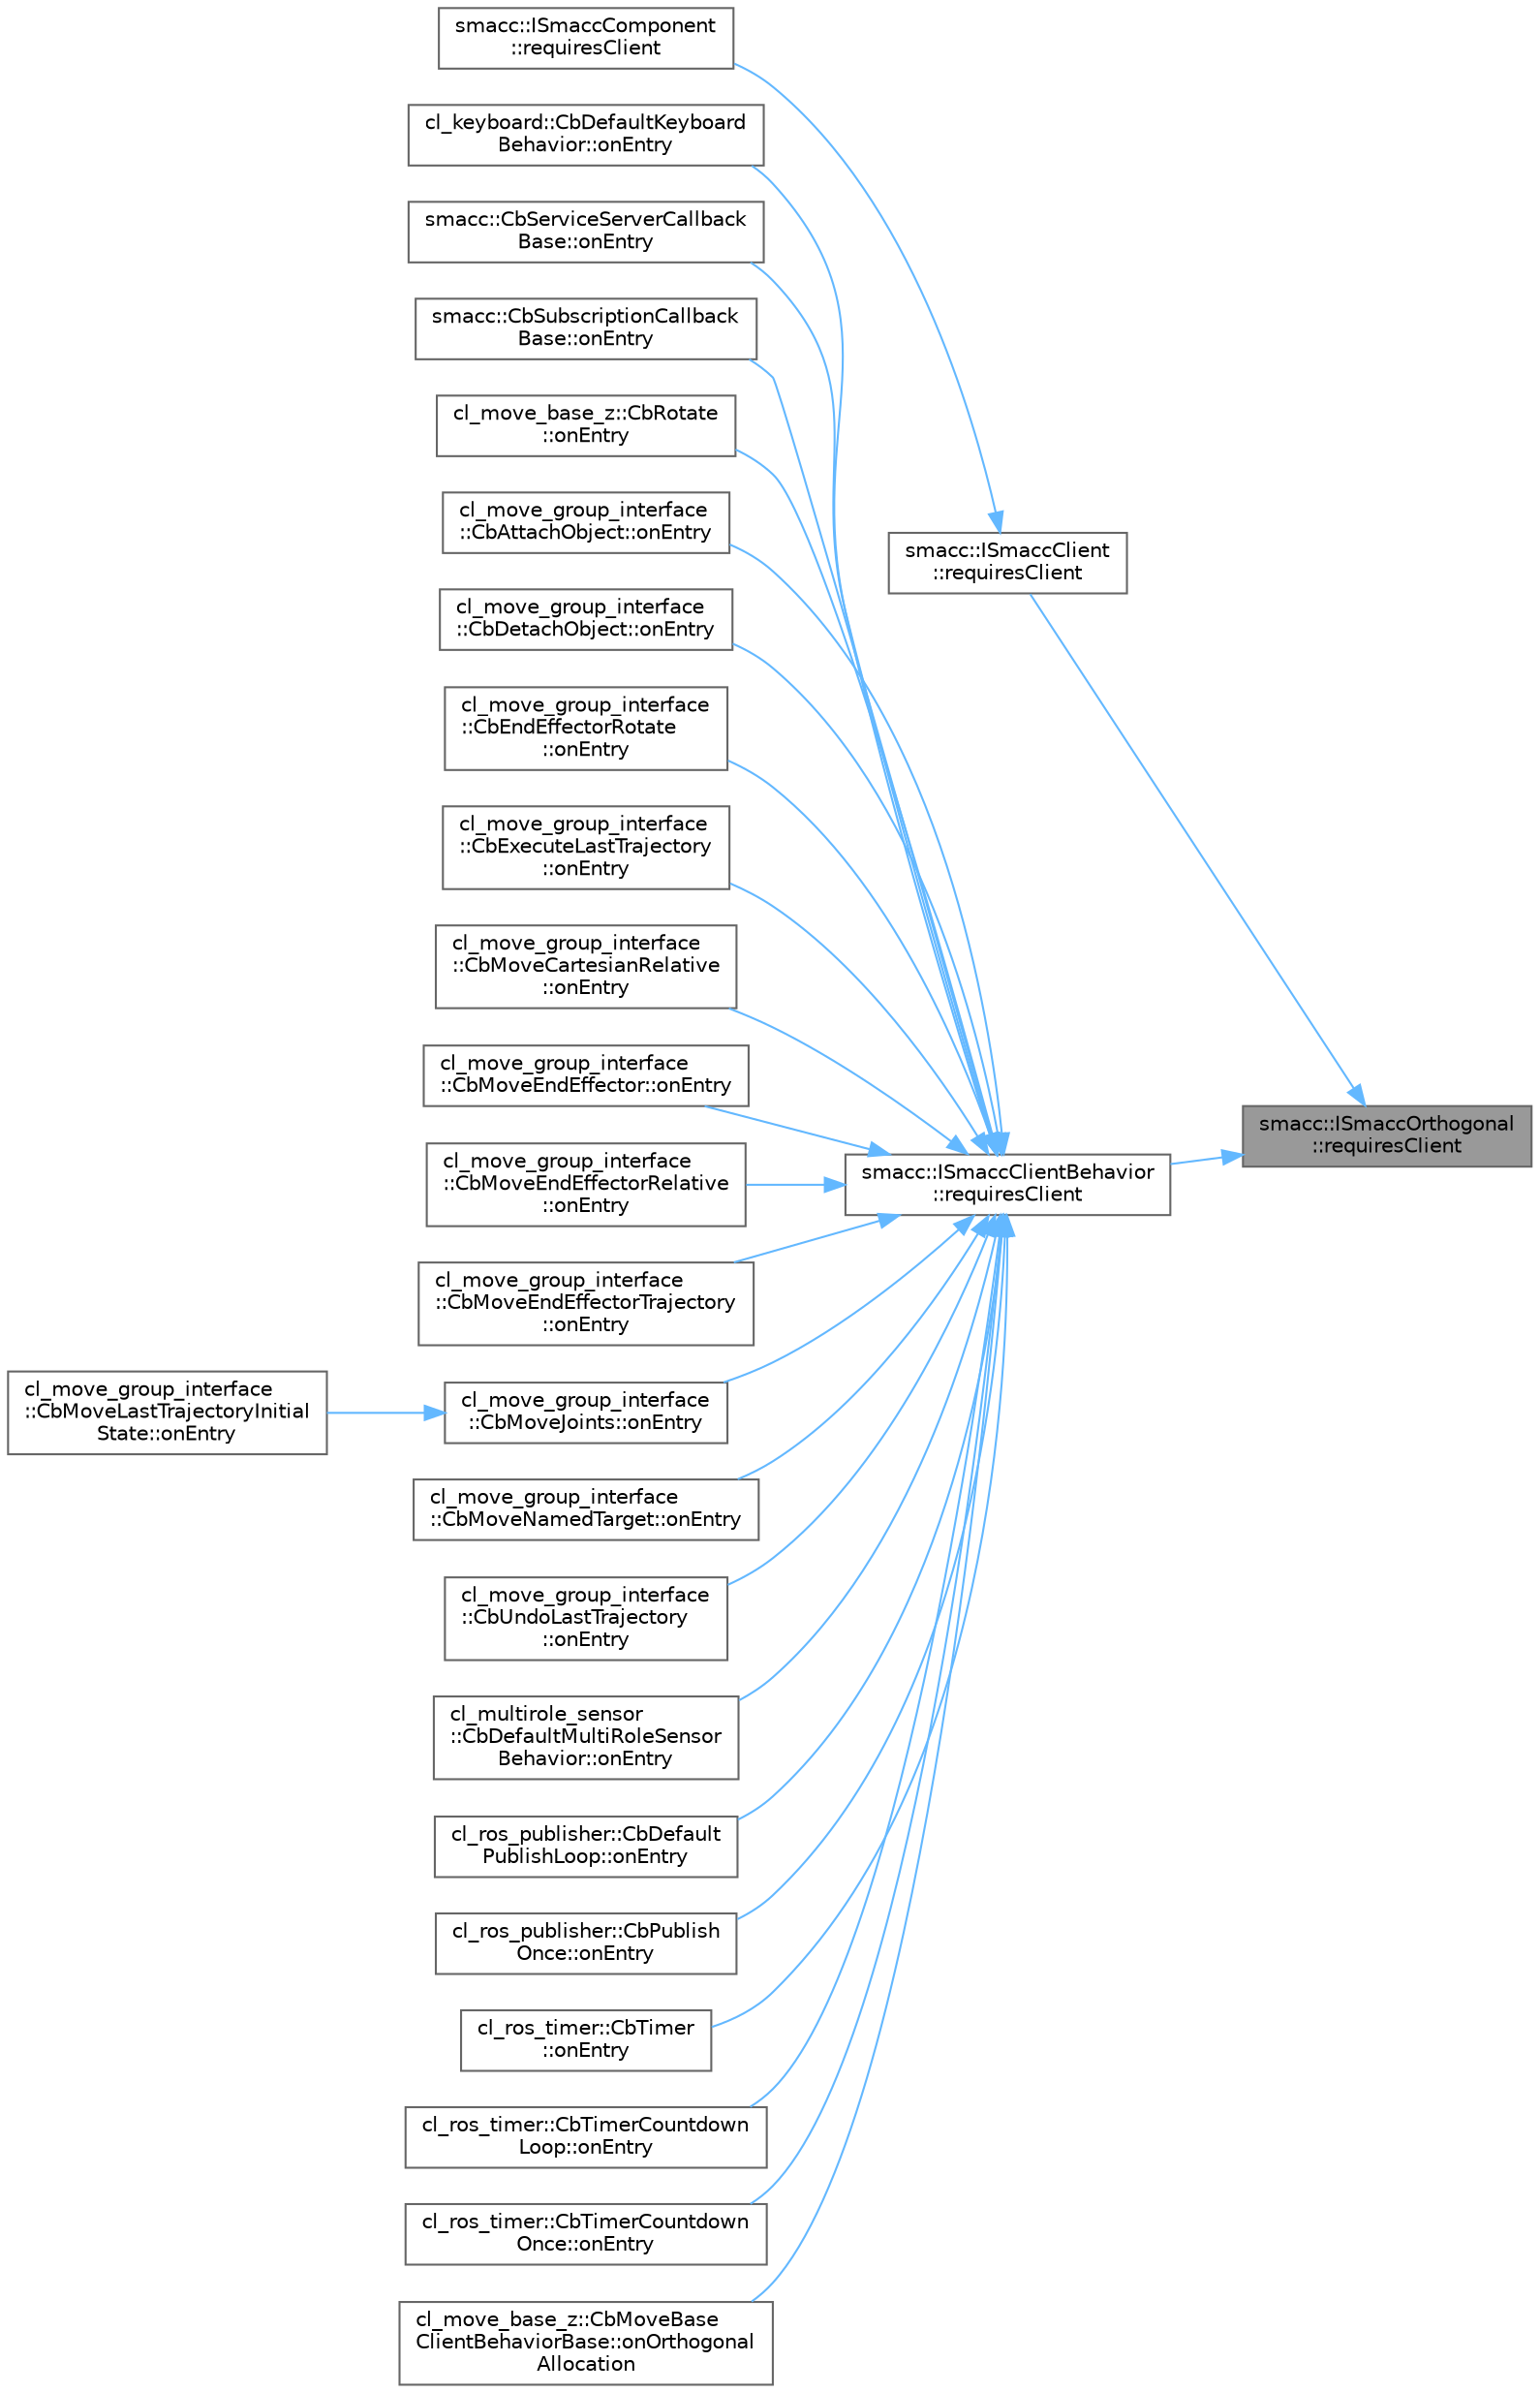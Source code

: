 digraph "smacc::ISmaccOrthogonal::requiresClient"
{
 // LATEX_PDF_SIZE
  bgcolor="transparent";
  edge [fontname=Helvetica,fontsize=10,labelfontname=Helvetica,labelfontsize=10];
  node [fontname=Helvetica,fontsize=10,shape=box,height=0.2,width=0.4];
  rankdir="RL";
  Node1 [label="smacc::ISmaccOrthogonal\l::requiresClient",height=0.2,width=0.4,color="gray40", fillcolor="grey60", style="filled", fontcolor="black",tooltip=" "];
  Node1 -> Node2 [dir="back",color="steelblue1",style="solid"];
  Node2 [label="smacc::ISmaccClient\l::requiresClient",height=0.2,width=0.4,color="grey40", fillcolor="white", style="filled",URL="$classsmacc_1_1ISmaccClient.html#a7a9990a2f3e35d547671188d69fee520",tooltip=" "];
  Node2 -> Node3 [dir="back",color="steelblue1",style="solid"];
  Node3 [label="smacc::ISmaccComponent\l::requiresClient",height=0.2,width=0.4,color="grey40", fillcolor="white", style="filled",URL="$classsmacc_1_1ISmaccComponent.html#a36c085d906fbae0fcaee817aaeafebf4",tooltip=" "];
  Node1 -> Node4 [dir="back",color="steelblue1",style="solid"];
  Node4 [label="smacc::ISmaccClientBehavior\l::requiresClient",height=0.2,width=0.4,color="grey40", fillcolor="white", style="filled",URL="$classsmacc_1_1ISmaccClientBehavior.html#a32b16e99e3b4cb289414203dc861a440",tooltip=" "];
  Node4 -> Node5 [dir="back",color="steelblue1",style="solid"];
  Node5 [label="cl_keyboard::CbDefaultKeyboard\lBehavior::onEntry",height=0.2,width=0.4,color="grey40", fillcolor="white", style="filled",URL="$classcl__keyboard_1_1CbDefaultKeyboardBehavior.html#a06e49d8c78aeffecf74c27b05f529a3a",tooltip=" "];
  Node4 -> Node6 [dir="back",color="steelblue1",style="solid"];
  Node6 [label="smacc::CbServiceServerCallback\lBase::onEntry",height=0.2,width=0.4,color="grey40", fillcolor="white", style="filled",URL="$classsmacc_1_1CbServiceServerCallbackBase.html#a71d73cbf92076f70c8e75b08aaaadb43",tooltip=" "];
  Node4 -> Node7 [dir="back",color="steelblue1",style="solid"];
  Node7 [label="smacc::CbSubscriptionCallback\lBase::onEntry",height=0.2,width=0.4,color="grey40", fillcolor="white", style="filled",URL="$classsmacc_1_1CbSubscriptionCallbackBase.html#a1092b6c0d6fd428be86939559bed1e16",tooltip=" "];
  Node4 -> Node8 [dir="back",color="steelblue1",style="solid"];
  Node8 [label="cl_move_base_z::CbRotate\l::onEntry",height=0.2,width=0.4,color="grey40", fillcolor="white", style="filled",URL="$classcl__move__base__z_1_1CbRotate.html#a316ee51ecfd3f10fd1edae0d7d3b26c0",tooltip=" "];
  Node4 -> Node9 [dir="back",color="steelblue1",style="solid"];
  Node9 [label="cl_move_group_interface\l::CbAttachObject::onEntry",height=0.2,width=0.4,color="grey40", fillcolor="white", style="filled",URL="$classcl__move__group__interface_1_1CbAttachObject.html#a05cd996ea25ee1b2ae74541a5ec56e98",tooltip=" "];
  Node4 -> Node10 [dir="back",color="steelblue1",style="solid"];
  Node10 [label="cl_move_group_interface\l::CbDetachObject::onEntry",height=0.2,width=0.4,color="grey40", fillcolor="white", style="filled",URL="$classcl__move__group__interface_1_1CbDetachObject.html#a04af88f1d9b64c43eb2620ac5bd62c35",tooltip=" "];
  Node4 -> Node11 [dir="back",color="steelblue1",style="solid"];
  Node11 [label="cl_move_group_interface\l::CbEndEffectorRotate\l::onEntry",height=0.2,width=0.4,color="grey40", fillcolor="white", style="filled",URL="$classcl__move__group__interface_1_1CbEndEffectorRotate.html#a3e60bfba48906696587d66af89f7ee2b",tooltip=" "];
  Node4 -> Node12 [dir="back",color="steelblue1",style="solid"];
  Node12 [label="cl_move_group_interface\l::CbExecuteLastTrajectory\l::onEntry",height=0.2,width=0.4,color="grey40", fillcolor="white", style="filled",URL="$classcl__move__group__interface_1_1CbExecuteLastTrajectory.html#ac78713663c39635ca5ac9a749503e800",tooltip=" "];
  Node4 -> Node13 [dir="back",color="steelblue1",style="solid"];
  Node13 [label="cl_move_group_interface\l::CbMoveCartesianRelative\l::onEntry",height=0.2,width=0.4,color="grey40", fillcolor="white", style="filled",URL="$classcl__move__group__interface_1_1CbMoveCartesianRelative.html#a7d65e3d5fa3f2c7b47d9cbe631f448ad",tooltip=" "];
  Node4 -> Node14 [dir="back",color="steelblue1",style="solid"];
  Node14 [label="cl_move_group_interface\l::CbMoveEndEffector::onEntry",height=0.2,width=0.4,color="grey40", fillcolor="white", style="filled",URL="$classcl__move__group__interface_1_1CbMoveEndEffector.html#a7e7c22ac6c5725bc95e9852c3f6d939d",tooltip=" "];
  Node4 -> Node15 [dir="back",color="steelblue1",style="solid"];
  Node15 [label="cl_move_group_interface\l::CbMoveEndEffectorRelative\l::onEntry",height=0.2,width=0.4,color="grey40", fillcolor="white", style="filled",URL="$classcl__move__group__interface_1_1CbMoveEndEffectorRelative.html#a805a9d0f85ecdb1f503c1d6349ed9036",tooltip=" "];
  Node4 -> Node16 [dir="back",color="steelblue1",style="solid"];
  Node16 [label="cl_move_group_interface\l::CbMoveEndEffectorTrajectory\l::onEntry",height=0.2,width=0.4,color="grey40", fillcolor="white", style="filled",URL="$classcl__move__group__interface_1_1CbMoveEndEffectorTrajectory.html#aaedd074fd178c6390a4a3f1ccff23ad3",tooltip=" "];
  Node4 -> Node17 [dir="back",color="steelblue1",style="solid"];
  Node17 [label="cl_move_group_interface\l::CbMoveJoints::onEntry",height=0.2,width=0.4,color="grey40", fillcolor="white", style="filled",URL="$classcl__move__group__interface_1_1CbMoveJoints.html#a23e4181af695aed9fa6bb4ae3f17fd76",tooltip=" "];
  Node17 -> Node18 [dir="back",color="steelblue1",style="solid"];
  Node18 [label="cl_move_group_interface\l::CbMoveLastTrajectoryInitial\lState::onEntry",height=0.2,width=0.4,color="grey40", fillcolor="white", style="filled",URL="$classcl__move__group__interface_1_1CbMoveLastTrajectoryInitialState.html#ad51f4883ea1f7442875cda06c3d474c3",tooltip=" "];
  Node4 -> Node19 [dir="back",color="steelblue1",style="solid"];
  Node19 [label="cl_move_group_interface\l::CbMoveNamedTarget::onEntry",height=0.2,width=0.4,color="grey40", fillcolor="white", style="filled",URL="$classcl__move__group__interface_1_1CbMoveNamedTarget.html#ab212edda280e896977d7ac567e4c1b29",tooltip=" "];
  Node4 -> Node20 [dir="back",color="steelblue1",style="solid"];
  Node20 [label="cl_move_group_interface\l::CbUndoLastTrajectory\l::onEntry",height=0.2,width=0.4,color="grey40", fillcolor="white", style="filled",URL="$classcl__move__group__interface_1_1CbUndoLastTrajectory.html#a3c55fa93ff65d8eccb8cc14a420cb7b2",tooltip=" "];
  Node4 -> Node21 [dir="back",color="steelblue1",style="solid"];
  Node21 [label="cl_multirole_sensor\l::CbDefaultMultiRoleSensor\lBehavior::onEntry",height=0.2,width=0.4,color="grey40", fillcolor="white", style="filled",URL="$classcl__multirole__sensor_1_1CbDefaultMultiRoleSensorBehavior.html#a5ac29f93cc91e23715f51ade94467cae",tooltip=" "];
  Node4 -> Node22 [dir="back",color="steelblue1",style="solid"];
  Node22 [label="cl_ros_publisher::CbDefault\lPublishLoop::onEntry",height=0.2,width=0.4,color="grey40", fillcolor="white", style="filled",URL="$classcl__ros__publisher_1_1CbDefaultPublishLoop.html#a6e6cfb477cbefc510ca7b55a061545e4",tooltip=" "];
  Node4 -> Node23 [dir="back",color="steelblue1",style="solid"];
  Node23 [label="cl_ros_publisher::CbPublish\lOnce::onEntry",height=0.2,width=0.4,color="grey40", fillcolor="white", style="filled",URL="$classcl__ros__publisher_1_1CbPublishOnce.html#afaed71bc2694ec1837278d5f931a76e1",tooltip=" "];
  Node4 -> Node24 [dir="back",color="steelblue1",style="solid"];
  Node24 [label="cl_ros_timer::CbTimer\l::onEntry",height=0.2,width=0.4,color="grey40", fillcolor="white", style="filled",URL="$classcl__ros__timer_1_1CbTimer.html#aceba45e86271cf1b7333e2f42c246a38",tooltip=" "];
  Node4 -> Node25 [dir="back",color="steelblue1",style="solid"];
  Node25 [label="cl_ros_timer::CbTimerCountdown\lLoop::onEntry",height=0.2,width=0.4,color="grey40", fillcolor="white", style="filled",URL="$classcl__ros__timer_1_1CbTimerCountdownLoop.html#aa088f15db4fb2c307c86b30b2e1f7744",tooltip=" "];
  Node4 -> Node26 [dir="back",color="steelblue1",style="solid"];
  Node26 [label="cl_ros_timer::CbTimerCountdown\lOnce::onEntry",height=0.2,width=0.4,color="grey40", fillcolor="white", style="filled",URL="$classcl__ros__timer_1_1CbTimerCountdownOnce.html#a613662c4a4106ece0ce1dee198d1aba2",tooltip=" "];
  Node4 -> Node27 [dir="back",color="steelblue1",style="solid"];
  Node27 [label="cl_move_base_z::CbMoveBase\lClientBehaviorBase::onOrthogonal\lAllocation",height=0.2,width=0.4,color="grey40", fillcolor="white", style="filled",URL="$classcl__move__base__z_1_1CbMoveBaseClientBehaviorBase.html#ae9e4d5856a88c367edd755cdd00b377f",tooltip=" "];
}
